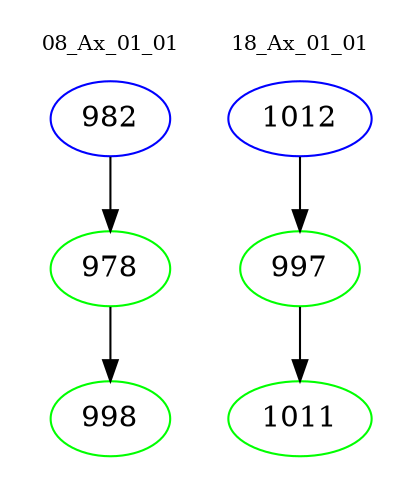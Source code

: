 digraph{
subgraph cluster_0 {
color = white
label = "08_Ax_01_01";
fontsize=10;
T0_982 [label="982", color="blue"]
T0_982 -> T0_978 [color="black"]
T0_978 [label="978", color="green"]
T0_978 -> T0_998 [color="black"]
T0_998 [label="998", color="green"]
}
subgraph cluster_1 {
color = white
label = "18_Ax_01_01";
fontsize=10;
T1_1012 [label="1012", color="blue"]
T1_1012 -> T1_997 [color="black"]
T1_997 [label="997", color="green"]
T1_997 -> T1_1011 [color="black"]
T1_1011 [label="1011", color="green"]
}
}
